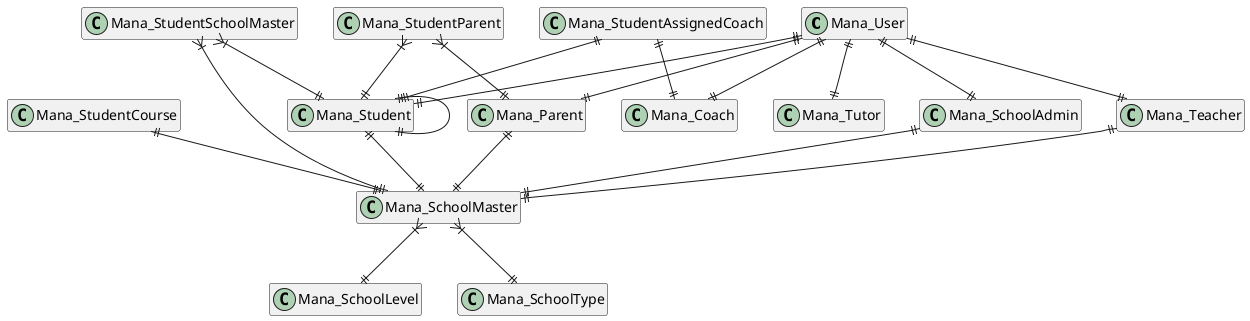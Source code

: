 @startuml
hide empty members

Mana_User ||--|| Mana_SchoolAdmin
Mana_User ||--|| Mana_Student
Mana_User ||--|| Mana_Teacher
Mana_User ||--|| Mana_Parent
Mana_User ||--|| Mana_Tutor
Mana_User ||--|| Mana_Coach
Mana_StudentAssignedCoach ||--|| Mana_Coach
Mana_StudentAssignedCoach ||--|| Mana_Student
Mana_StudentParent }|--|| Mana_Student
Mana_StudentParent }|--|| Mana_Parent
Mana_StudentSchoolMaster }|--|| Mana_Student
Mana_StudentSchoolMaster }|--|| Mana_SchoolMaster
Mana_SchoolMaster }|--|| Mana_SchoolLevel
Mana_SchoolMaster }|--|| Mana_SchoolType
Mana_Teacher ||--|| Mana_SchoolMaster
Mana_SchoolAdmin ||--|| Mana_SchoolMaster
Mana_Parent ||--|| Mana_SchoolMaster
Mana_StudentCourse ||--|| Mana_SchoolMaster
Mana_Student ||--|| Mana_Student
Mana_Student ||--|| Mana_SchoolMaster

@enduml
